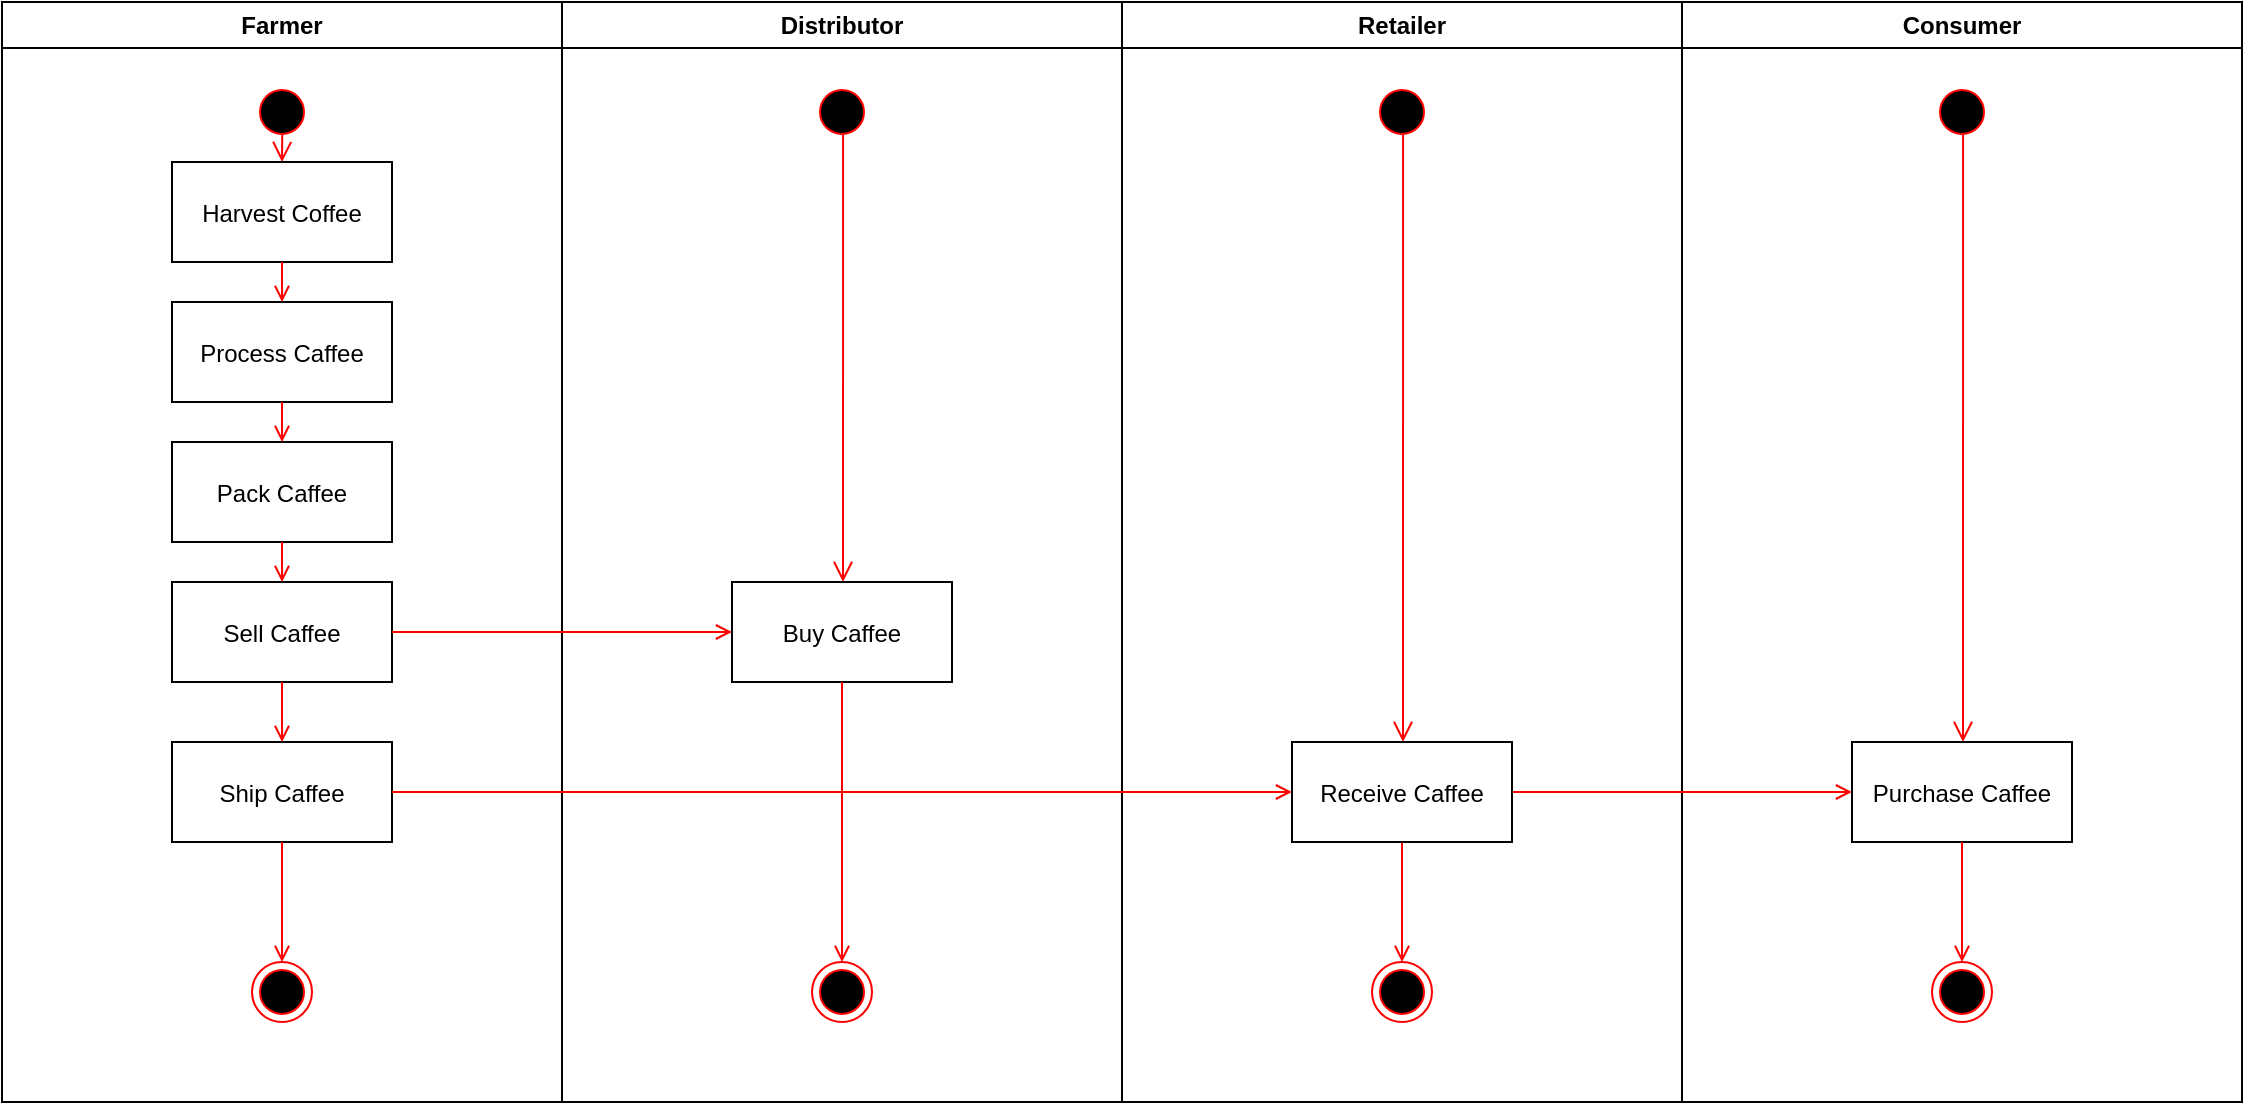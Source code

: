 <mxfile version="12.9.12" type="device"><diagram name="Page-1" id="e7e014a7-5840-1c2e-5031-d8a46d1fe8dd"><mxGraphModel dx="1847" dy="817" grid="1" gridSize="10" guides="1" tooltips="1" connect="1" arrows="1" fold="1" page="1" pageScale="1" pageWidth="1169" pageHeight="826" background="#ffffff" math="0" shadow="0"><root><mxCell id="0"/><mxCell id="1" parent="0"/><mxCell id="2" value="Farmer" style="swimlane;whiteSpace=wrap" parent="1" vertex="1"><mxGeometry x="25" y="30" width="280" height="550" as="geometry"/></mxCell><mxCell id="8" value="Process Caffee" style="fontStyle=0" parent="2" vertex="1"><mxGeometry x="85" y="150" width="110" height="50" as="geometry"/></mxCell><mxCell id="5" value="" style="ellipse;shape=startState;fillColor=#000000;strokeColor=#ff0000;" parent="2" vertex="1"><mxGeometry x="125" y="40" width="30" height="30" as="geometry"/></mxCell><mxCell id="6" value="" style="edgeStyle=elbowEdgeStyle;elbow=horizontal;verticalAlign=bottom;endArrow=open;endSize=8;strokeColor=#FF0000;endFill=1;rounded=0;exitX=0.504;exitY=0.856;exitDx=0;exitDy=0;exitPerimeter=0;" parent="2" source="5" target="7" edge="1"><mxGeometry x="125" y="40" as="geometry"><mxPoint x="140" y="110" as="targetPoint"/><mxPoint x="140" y="70" as="sourcePoint"/><Array as="points"><mxPoint x="140" y="70"/></Array></mxGeometry></mxCell><mxCell id="7" value="Harvest Coffee" style="" parent="2" vertex="1"><mxGeometry x="85" y="80" width="110" height="50" as="geometry"/></mxCell><mxCell id="9" value="" style="endArrow=open;strokeColor=#FF0000;endFill=1;rounded=0" parent="2" source="7" target="8" edge="1"><mxGeometry relative="1" as="geometry"/></mxCell><mxCell id="10" value="Pack Caffee" style="" parent="2" vertex="1"><mxGeometry x="85" y="220" width="110" height="50" as="geometry"/></mxCell><mxCell id="11" value="" style="endArrow=open;strokeColor=#FF0000;endFill=1;rounded=0" parent="2" source="8" target="10" edge="1"><mxGeometry relative="1" as="geometry"/></mxCell><mxCell id="9pS5PifgtiGOprrTWbAk-39" value="Sell Caffee" style="" parent="2" vertex="1"><mxGeometry x="85" y="290" width="110" height="50" as="geometry"/></mxCell><mxCell id="9pS5PifgtiGOprrTWbAk-40" value="" style="endArrow=open;strokeColor=#FF0000;endFill=1;rounded=0;entryX=0.5;entryY=0;entryDx=0;entryDy=0;exitX=0.5;exitY=1;exitDx=0;exitDy=0;" parent="2" source="10" target="9pS5PifgtiGOprrTWbAk-39" edge="1"><mxGeometry relative="1" as="geometry"><mxPoint x="150" y="210" as="sourcePoint"/><mxPoint x="200" y="240" as="targetPoint"/><Array as="points"/></mxGeometry></mxCell><mxCell id="9pS5PifgtiGOprrTWbAk-43" value="Ship Caffee" style="" parent="2" vertex="1"><mxGeometry x="85" y="370" width="110" height="50" as="geometry"/></mxCell><mxCell id="tj4-kLLDZk0hTrqRNKcV-11" value="" style="endArrow=open;strokeColor=#FF0000;endFill=1;rounded=0;entryX=0.5;entryY=0;entryDx=0;entryDy=0;" edge="1" parent="2" target="9pS5PifgtiGOprrTWbAk-43"><mxGeometry relative="1" as="geometry"><mxPoint x="140" y="340" as="sourcePoint"/><mxPoint x="135" y="390" as="targetPoint"/><Array as="points"/></mxGeometry></mxCell><mxCell id="tj4-kLLDZk0hTrqRNKcV-23" value="" style="ellipse;html=1;shape=endState;fillColor=#000000;strokeColor=#ff0000;" vertex="1" parent="2"><mxGeometry x="125" y="480" width="30" height="30" as="geometry"/></mxCell><mxCell id="tj4-kLLDZk0hTrqRNKcV-24" value="" style="endArrow=open;html=1;strokeColor=#FF0000;entryX=0.5;entryY=0;entryDx=0;entryDy=0;endFill=0;" edge="1" parent="2"><mxGeometry width="50" height="50" relative="1" as="geometry"><mxPoint x="140" y="420" as="sourcePoint"/><mxPoint x="140" y="480" as="targetPoint"/></mxGeometry></mxCell><mxCell id="3" value="Distributor" style="swimlane;whiteSpace=wrap;startSize=23;" parent="1" vertex="1"><mxGeometry x="305" y="30" width="280" height="550" as="geometry"/></mxCell><mxCell id="9pS5PifgtiGOprrTWbAk-58" value="" style="ellipse;shape=startState;fillColor=#000000;strokeColor=#ff0000;" parent="3" vertex="1"><mxGeometry x="125" y="40" width="30" height="30" as="geometry"/></mxCell><mxCell id="9pS5PifgtiGOprrTWbAk-59" value="" style="edgeStyle=elbowEdgeStyle;elbow=horizontal;verticalAlign=bottom;endArrow=open;endSize=8;strokeColor=#FF0000;endFill=1;rounded=0;entryX=0.5;entryY=0;entryDx=0;entryDy=0;exitX=0.518;exitY=0.881;exitDx=0;exitDy=0;exitPerimeter=0;" parent="3" source="9pS5PifgtiGOprrTWbAk-58" target="9pS5PifgtiGOprrTWbAk-41" edge="1"><mxGeometry x="100" y="10" as="geometry"><mxPoint x="140.138" y="90.0" as="targetPoint"/></mxGeometry></mxCell><mxCell id="9pS5PifgtiGOprrTWbAk-41" value="Buy Caffee" style="" parent="3" vertex="1"><mxGeometry x="85" y="290" width="110" height="50" as="geometry"/></mxCell><mxCell id="tj4-kLLDZk0hTrqRNKcV-25" value="" style="ellipse;html=1;shape=endState;fillColor=#000000;strokeColor=#ff0000;" vertex="1" parent="3"><mxGeometry x="125" y="480" width="30" height="30" as="geometry"/></mxCell><mxCell id="tj4-kLLDZk0hTrqRNKcV-26" value="" style="endArrow=open;html=1;strokeColor=#FF0000;entryX=0.5;entryY=0;entryDx=0;entryDy=0;endFill=0;exitX=0.5;exitY=1;exitDx=0;exitDy=0;" edge="1" parent="3" source="9pS5PifgtiGOprrTWbAk-41"><mxGeometry width="50" height="50" relative="1" as="geometry"><mxPoint x="140" y="420" as="sourcePoint"/><mxPoint x="140" y="480" as="targetPoint"/></mxGeometry></mxCell><mxCell id="4" value="Retailer" style="swimlane;whiteSpace=wrap;startSize=23;" parent="1" vertex="1"><mxGeometry x="585" y="30" width="280" height="550" as="geometry"/></mxCell><mxCell id="9pS5PifgtiGOprrTWbAk-83" value="" style="ellipse;shape=startState;fillColor=#000000;strokeColor=#ff0000;" parent="4" vertex="1"><mxGeometry x="125" y="40" width="30" height="30" as="geometry"/></mxCell><mxCell id="tj4-kLLDZk0hTrqRNKcV-19" value="" style="ellipse;html=1;shape=endState;fillColor=#000000;strokeColor=#ff0000;" vertex="1" parent="4"><mxGeometry x="125" y="480" width="30" height="30" as="geometry"/></mxCell><mxCell id="tj4-kLLDZk0hTrqRNKcV-20" value="" style="endArrow=open;html=1;strokeColor=#FF0000;entryX=0.5;entryY=0;entryDx=0;entryDy=0;endFill=0;" edge="1" parent="4"><mxGeometry width="50" height="50" relative="1" as="geometry"><mxPoint x="140" y="420" as="sourcePoint"/><mxPoint x="140" y="480" as="targetPoint"/></mxGeometry></mxCell><mxCell id="yt76Pnq6NHIpr8MBlmDZ-41" value="Consumer" style="swimlane;whiteSpace=wrap;startSize=23;" parent="1" vertex="1"><mxGeometry x="865" y="30" width="280" height="550" as="geometry"/></mxCell><mxCell id="9pS5PifgtiGOprrTWbAk-136" value="" style="ellipse;shape=startState;fillColor=#000000;strokeColor=#ff0000;" parent="yt76Pnq6NHIpr8MBlmDZ-41" vertex="1"><mxGeometry x="125" y="40" width="30" height="30" as="geometry"/></mxCell><mxCell id="9pS5PifgtiGOprrTWbAk-154" value="" style="ellipse;html=1;shape=endState;fillColor=#000000;strokeColor=#ff0000;" parent="yt76Pnq6NHIpr8MBlmDZ-41" vertex="1"><mxGeometry x="125" y="480" width="30" height="30" as="geometry"/></mxCell><mxCell id="9pS5PifgtiGOprrTWbAk-84" value="" style="edgeStyle=elbowEdgeStyle;elbow=horizontal;verticalAlign=bottom;endArrow=open;endSize=8;strokeColor=#FF0000;endFill=1;rounded=0;entryX=0.5;entryY=0;entryDx=0;entryDy=0;exitX=0.518;exitY=0.881;exitDx=0;exitDy=0;exitPerimeter=0;" parent="1" source="9pS5PifgtiGOprrTWbAk-83" target="tj4-kLLDZk0hTrqRNKcV-13" edge="1"><mxGeometry x="380" y="90" as="geometry"><mxPoint x="725" y="560" as="targetPoint"/></mxGeometry></mxCell><mxCell id="9pS5PifgtiGOprrTWbAk-148" style="edgeStyle=orthogonalEdgeStyle;rounded=0;orthogonalLoop=1;jettySize=auto;html=1;exitX=1;exitY=0.5;exitDx=0;exitDy=0;entryX=0;entryY=0.5;entryDx=0;entryDy=0;endArrow=open;endFill=0;strokeColor=#FF0000;" parent="1" source="tj4-kLLDZk0hTrqRNKcV-13" target="9pS5PifgtiGOprrTWbAk-138" edge="1"><mxGeometry relative="1" as="geometry"><mxPoint x="850" y="425" as="sourcePoint"/></mxGeometry></mxCell><mxCell id="9pS5PifgtiGOprrTWbAk-97" style="edgeStyle=orthogonalEdgeStyle;rounded=0;orthogonalLoop=1;jettySize=auto;html=1;exitX=1;exitY=0.5;exitDx=0;exitDy=0;entryX=0;entryY=0.5;entryDx=0;entryDy=0;endArrow=open;endFill=0;strokeColor=#FF0000;" parent="1" source="9pS5PifgtiGOprrTWbAk-39" target="9pS5PifgtiGOprrTWbAk-41" edge="1"><mxGeometry relative="1" as="geometry"/></mxCell><mxCell id="9pS5PifgtiGOprrTWbAk-99" style="edgeStyle=orthogonalEdgeStyle;rounded=0;orthogonalLoop=1;jettySize=auto;html=1;entryX=0;entryY=0.5;entryDx=0;entryDy=0;endArrow=open;endFill=0;strokeColor=#FF0000;" parent="1" source="9pS5PifgtiGOprrTWbAk-43" target="tj4-kLLDZk0hTrqRNKcV-13" edge="1"><mxGeometry relative="1" as="geometry"><mxPoint x="390" y="425" as="targetPoint"/></mxGeometry></mxCell><mxCell id="9pS5PifgtiGOprrTWbAk-137" value="" style="edgeStyle=elbowEdgeStyle;elbow=horizontal;verticalAlign=bottom;endArrow=open;endSize=8;strokeColor=#FF0000;endFill=1;rounded=0;entryX=0.5;entryY=0;entryDx=0;entryDy=0;exitX=0.518;exitY=0.881;exitDx=0;exitDy=0;exitPerimeter=0;" parent="1" source="9pS5PifgtiGOprrTWbAk-136" target="9pS5PifgtiGOprrTWbAk-138" edge="1"><mxGeometry x="660" y="170" as="geometry"><mxPoint x="700.138" y="250.0" as="targetPoint"/></mxGeometry></mxCell><mxCell id="9pS5PifgtiGOprrTWbAk-138" value="Purchase Caffee" style="" parent="1" vertex="1"><mxGeometry x="950" y="400" width="110" height="50" as="geometry"/></mxCell><mxCell id="9pS5PifgtiGOprrTWbAk-147" value="" style="endArrow=open;html=1;strokeColor=#FF0000;entryX=0.5;entryY=0;entryDx=0;entryDy=0;endFill=0;" parent="1" edge="1"><mxGeometry width="50" height="50" relative="1" as="geometry"><mxPoint x="1005" y="450" as="sourcePoint"/><mxPoint x="1005" y="510" as="targetPoint"/></mxGeometry></mxCell><mxCell id="tj4-kLLDZk0hTrqRNKcV-13" value="Receive Caffee" style="" vertex="1" parent="1"><mxGeometry x="670" y="400" width="110" height="50" as="geometry"/></mxCell></root></mxGraphModel></diagram></mxfile>